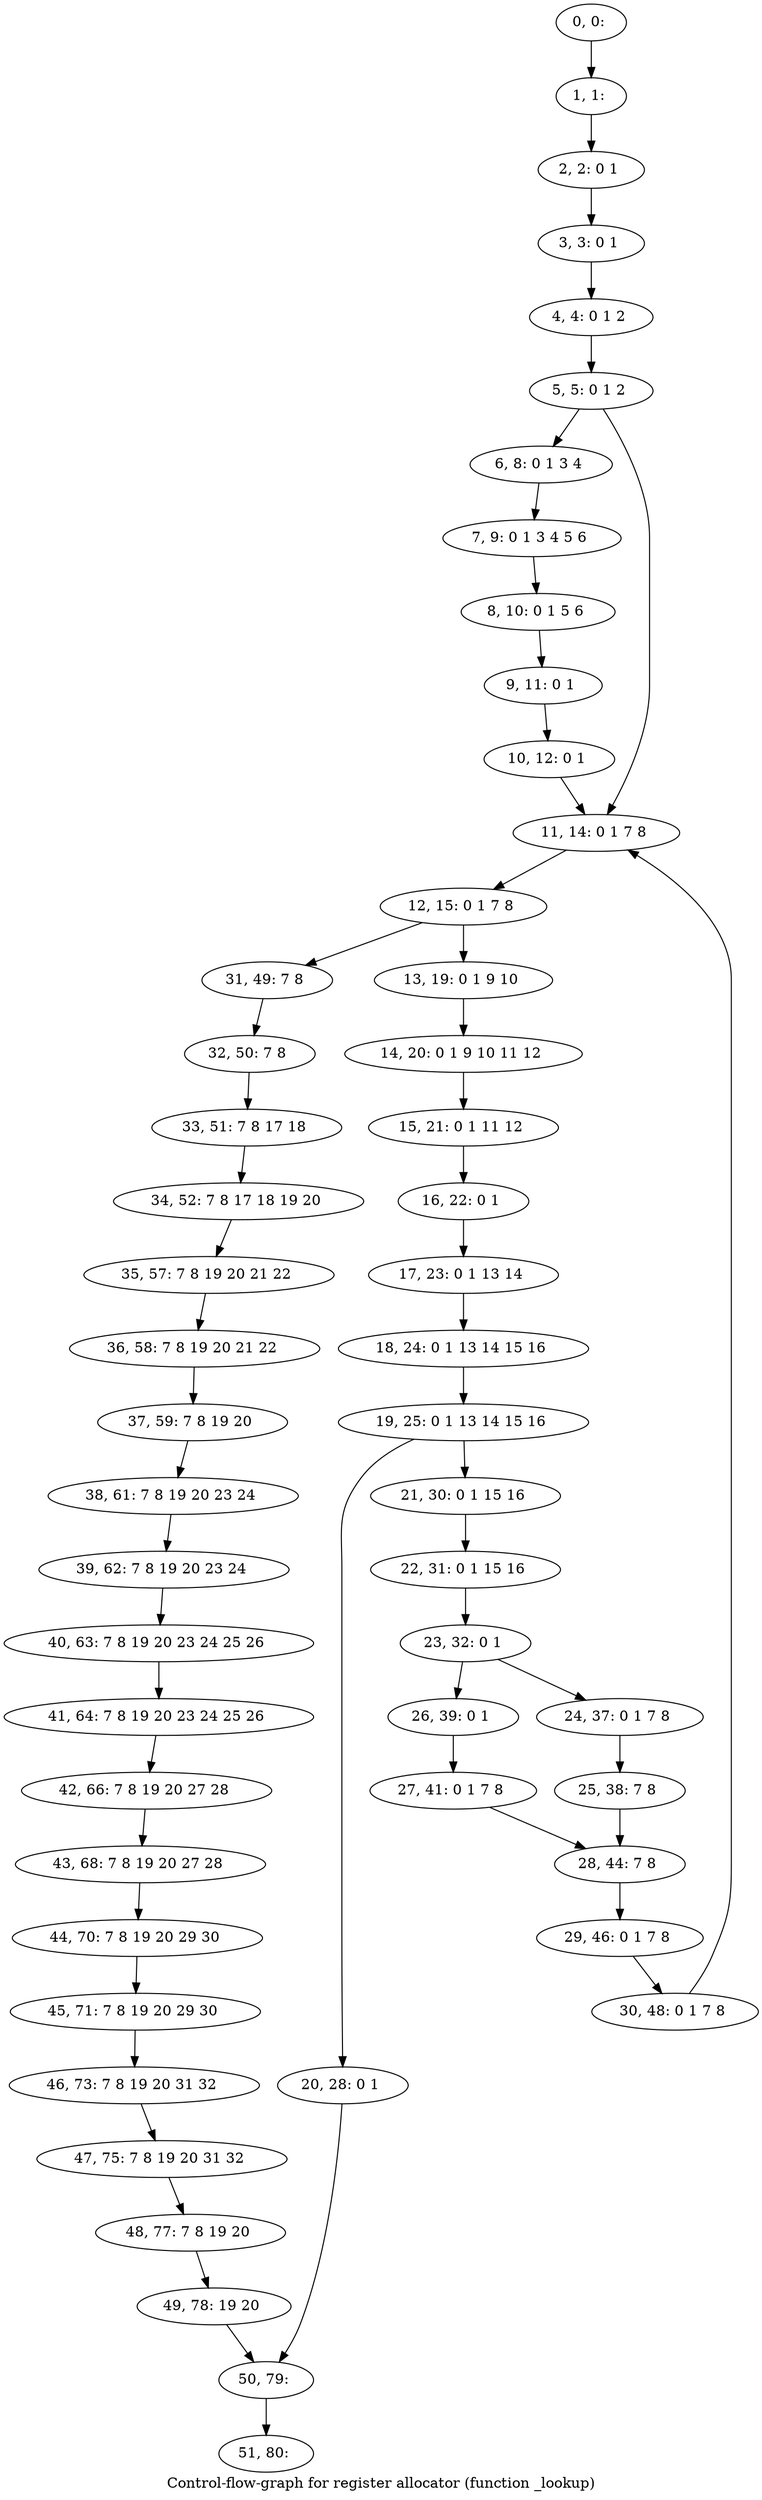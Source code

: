 digraph G {
graph [label="Control-flow-graph for register allocator (function _lookup)"]
0[label="0, 0: "];
1[label="1, 1: "];
2[label="2, 2: 0 1 "];
3[label="3, 3: 0 1 "];
4[label="4, 4: 0 1 2 "];
5[label="5, 5: 0 1 2 "];
6[label="6, 8: 0 1 3 4 "];
7[label="7, 9: 0 1 3 4 5 6 "];
8[label="8, 10: 0 1 5 6 "];
9[label="9, 11: 0 1 "];
10[label="10, 12: 0 1 "];
11[label="11, 14: 0 1 7 8 "];
12[label="12, 15: 0 1 7 8 "];
13[label="13, 19: 0 1 9 10 "];
14[label="14, 20: 0 1 9 10 11 12 "];
15[label="15, 21: 0 1 11 12 "];
16[label="16, 22: 0 1 "];
17[label="17, 23: 0 1 13 14 "];
18[label="18, 24: 0 1 13 14 15 16 "];
19[label="19, 25: 0 1 13 14 15 16 "];
20[label="20, 28: 0 1 "];
21[label="21, 30: 0 1 15 16 "];
22[label="22, 31: 0 1 15 16 "];
23[label="23, 32: 0 1 "];
24[label="24, 37: 0 1 7 8 "];
25[label="25, 38: 7 8 "];
26[label="26, 39: 0 1 "];
27[label="27, 41: 0 1 7 8 "];
28[label="28, 44: 7 8 "];
29[label="29, 46: 0 1 7 8 "];
30[label="30, 48: 0 1 7 8 "];
31[label="31, 49: 7 8 "];
32[label="32, 50: 7 8 "];
33[label="33, 51: 7 8 17 18 "];
34[label="34, 52: 7 8 17 18 19 20 "];
35[label="35, 57: 7 8 19 20 21 22 "];
36[label="36, 58: 7 8 19 20 21 22 "];
37[label="37, 59: 7 8 19 20 "];
38[label="38, 61: 7 8 19 20 23 24 "];
39[label="39, 62: 7 8 19 20 23 24 "];
40[label="40, 63: 7 8 19 20 23 24 25 26 "];
41[label="41, 64: 7 8 19 20 23 24 25 26 "];
42[label="42, 66: 7 8 19 20 27 28 "];
43[label="43, 68: 7 8 19 20 27 28 "];
44[label="44, 70: 7 8 19 20 29 30 "];
45[label="45, 71: 7 8 19 20 29 30 "];
46[label="46, 73: 7 8 19 20 31 32 "];
47[label="47, 75: 7 8 19 20 31 32 "];
48[label="48, 77: 7 8 19 20 "];
49[label="49, 78: 19 20 "];
50[label="50, 79: "];
51[label="51, 80: "];
0->1 ;
1->2 ;
2->3 ;
3->4 ;
4->5 ;
5->6 ;
5->11 ;
6->7 ;
7->8 ;
8->9 ;
9->10 ;
10->11 ;
11->12 ;
12->13 ;
12->31 ;
13->14 ;
14->15 ;
15->16 ;
16->17 ;
17->18 ;
18->19 ;
19->20 ;
19->21 ;
20->50 ;
21->22 ;
22->23 ;
23->24 ;
23->26 ;
24->25 ;
25->28 ;
26->27 ;
27->28 ;
28->29 ;
29->30 ;
30->11 ;
31->32 ;
32->33 ;
33->34 ;
34->35 ;
35->36 ;
36->37 ;
37->38 ;
38->39 ;
39->40 ;
40->41 ;
41->42 ;
42->43 ;
43->44 ;
44->45 ;
45->46 ;
46->47 ;
47->48 ;
48->49 ;
49->50 ;
50->51 ;
}
